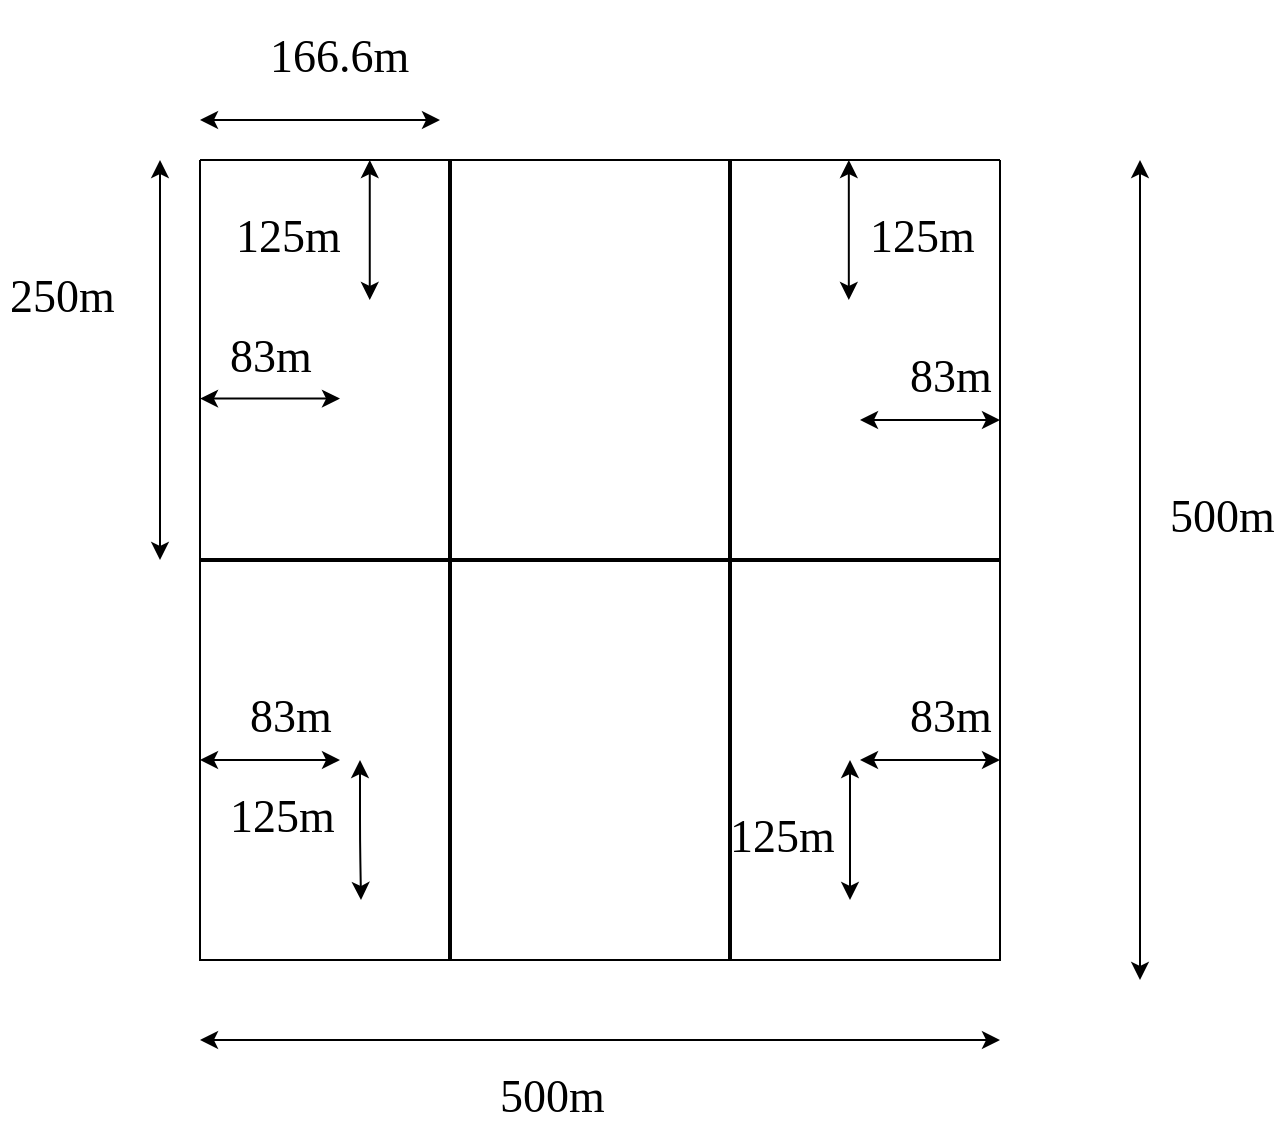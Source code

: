 <mxfile version="14.9.5" type="google"><diagram id="vVw_nGJKBm_gj_gYvzhY" name="Page-1"><mxGraphModel dx="942" dy="525" grid="1" gridSize="10" guides="1" tooltips="1" connect="1" arrows="1" fold="1" page="1" pageScale="1" pageWidth="850" pageHeight="1100" math="0" shadow="0"><root><mxCell id="0"/><mxCell id="1" parent="0"/><mxCell id="7BaqlwnFvLuSgQej7CyU-2" value="" style="swimlane;startSize=0;" vertex="1" parent="1"><mxGeometry x="260" y="120" width="400" height="400" as="geometry"/></mxCell><mxCell id="7BaqlwnFvLuSgQej7CyU-3" value="" style="shape=image;html=1;verticalAlign=top;verticalLabelPosition=bottom;labelBackgroundColor=#ffffff;imageAspect=0;aspect=fixed;image=https://cdn1.iconfinder.com/data/icons/line-free/24/Wireless_antenna-128.png" vertex="1" parent="7BaqlwnFvLuSgQej7CyU-2"><mxGeometry x="60" y="70" width="50" height="50" as="geometry"/></mxCell><mxCell id="7BaqlwnFvLuSgQej7CyU-6" value="" style="shape=image;html=1;verticalAlign=top;verticalLabelPosition=bottom;labelBackgroundColor=#ffffff;imageAspect=0;aspect=fixed;image=https://cdn1.iconfinder.com/data/icons/line-free/24/Wireless_antenna-128.png" vertex="1" parent="7BaqlwnFvLuSgQej7CyU-2"><mxGeometry x="175" y="70" width="50" height="50" as="geometry"/></mxCell><mxCell id="7BaqlwnFvLuSgQej7CyU-7" value="" style="shape=image;html=1;verticalAlign=top;verticalLabelPosition=bottom;labelBackgroundColor=#ffffff;imageAspect=0;aspect=fixed;image=https://cdn1.iconfinder.com/data/icons/line-free/24/Wireless_antenna-128.png" vertex="1" parent="7BaqlwnFvLuSgQej7CyU-2"><mxGeometry x="300" y="70" width="50" height="50" as="geometry"/></mxCell><mxCell id="7BaqlwnFvLuSgQej7CyU-8" value="" style="shape=image;html=1;verticalAlign=top;verticalLabelPosition=bottom;labelBackgroundColor=#ffffff;imageAspect=0;aspect=fixed;image=https://cdn1.iconfinder.com/data/icons/line-free/24/Wireless_antenna-128.png" vertex="1" parent="7BaqlwnFvLuSgQej7CyU-2"><mxGeometry x="60" y="240" width="50" height="50" as="geometry"/></mxCell><mxCell id="7BaqlwnFvLuSgQej7CyU-9" value="" style="shape=image;html=1;verticalAlign=top;verticalLabelPosition=bottom;labelBackgroundColor=#ffffff;imageAspect=0;aspect=fixed;image=https://cdn1.iconfinder.com/data/icons/line-free/24/Wireless_antenna-128.png" vertex="1" parent="7BaqlwnFvLuSgQej7CyU-2"><mxGeometry x="175" y="240" width="50" height="50" as="geometry"/></mxCell><mxCell id="7BaqlwnFvLuSgQej7CyU-10" value="" style="shape=image;html=1;verticalAlign=top;verticalLabelPosition=bottom;labelBackgroundColor=#ffffff;imageAspect=0;aspect=fixed;image=https://cdn1.iconfinder.com/data/icons/line-free/24/Wireless_antenna-128.png" vertex="1" parent="7BaqlwnFvLuSgQej7CyU-2"><mxGeometry x="302.5" y="240" width="50" height="50" as="geometry"/></mxCell><mxCell id="7BaqlwnFvLuSgQej7CyU-17" value="&lt;h1 style=&quot;font-size: 23px&quot;&gt;&lt;span style=&quot;font-weight: normal ; font-size: 23px&quot;&gt;83m&lt;/span&gt;&lt;/h1&gt;" style="text;html=1;strokeColor=none;fillColor=none;spacing=5;spacingTop=-20;whiteSpace=wrap;overflow=hidden;rounded=0;fontFamily=times new roman;fontSize=23;" vertex="1" parent="7BaqlwnFvLuSgQej7CyU-2"><mxGeometry x="10" y="80" width="50" height="30" as="geometry"/></mxCell><mxCell id="7BaqlwnFvLuSgQej7CyU-21" value="&lt;h1 style=&quot;font-size: 23px&quot;&gt;&lt;span style=&quot;font-weight: normal ; font-size: 23px&quot;&gt;83m&lt;/span&gt;&lt;/h1&gt;" style="text;html=1;strokeColor=none;fillColor=none;spacing=5;spacingTop=-20;whiteSpace=wrap;overflow=hidden;rounded=0;fontFamily=times new roman;fontSize=23;" vertex="1" parent="7BaqlwnFvLuSgQej7CyU-2"><mxGeometry x="350" y="90" width="50" height="30" as="geometry"/></mxCell><mxCell id="7BaqlwnFvLuSgQej7CyU-25" value="" style="endArrow=classic;startArrow=classic;html=1;" edge="1" parent="7BaqlwnFvLuSgQej7CyU-2"><mxGeometry width="50" height="50" relative="1" as="geometry"><mxPoint x="80.5" y="370" as="sourcePoint"/><mxPoint x="80" y="300" as="targetPoint"/><Array as="points"><mxPoint x="80" y="340"/></Array></mxGeometry></mxCell><mxCell id="7BaqlwnFvLuSgQej7CyU-27" value="&lt;h1 style=&quot;font-size: 23px&quot;&gt;&lt;span style=&quot;font-weight: normal ; font-size: 23px&quot;&gt;125m&lt;/span&gt;&lt;/h1&gt;" style="text;html=1;strokeColor=none;fillColor=none;spacing=5;spacingTop=-20;whiteSpace=wrap;overflow=hidden;rounded=0;fontFamily=times new roman;fontSize=23;" vertex="1" parent="7BaqlwnFvLuSgQej7CyU-2"><mxGeometry x="10" y="310" width="80" height="30" as="geometry"/></mxCell><mxCell id="7BaqlwnFvLuSgQej7CyU-31" value="" style="line;strokeWidth=2;html=1;fontFamily=times new roman;fontSize=23;" vertex="1" parent="7BaqlwnFvLuSgQej7CyU-2"><mxGeometry y="195" width="400" height="10" as="geometry"/></mxCell><mxCell id="7BaqlwnFvLuSgQej7CyU-33" value="" style="line;strokeWidth=2;html=1;fontFamily=times new roman;fontSize=23;direction=south;" vertex="1" parent="7BaqlwnFvLuSgQej7CyU-2"><mxGeometry x="120" width="10" height="400" as="geometry"/></mxCell><mxCell id="7BaqlwnFvLuSgQej7CyU-12" value="" style="endArrow=classic;startArrow=classic;html=1;" edge="1" parent="7BaqlwnFvLuSgQej7CyU-2"><mxGeometry width="50" height="50" relative="1" as="geometry"><mxPoint y="119.31" as="sourcePoint"/><mxPoint x="70" y="119.31" as="targetPoint"/></mxGeometry></mxCell><mxCell id="7BaqlwnFvLuSgQej7CyU-35" value="&lt;h1 style=&quot;font-size: 23px&quot;&gt;&lt;span style=&quot;font-weight: normal ; font-size: 23px&quot;&gt;125m&lt;/span&gt;&lt;/h1&gt;" style="text;html=1;strokeColor=none;fillColor=none;spacing=5;spacingTop=-20;whiteSpace=wrap;overflow=hidden;rounded=0;fontFamily=times new roman;fontSize=23;" vertex="1" parent="7BaqlwnFvLuSgQej7CyU-2"><mxGeometry x="330" y="20" width="75" height="30" as="geometry"/></mxCell><mxCell id="7BaqlwnFvLuSgQej7CyU-36" value="" style="endArrow=classic;startArrow=classic;html=1;" edge="1" parent="7BaqlwnFvLuSgQej7CyU-2"><mxGeometry width="50" height="50" relative="1" as="geometry"><mxPoint x="324.41" y="70" as="sourcePoint"/><mxPoint x="324.41" as="targetPoint"/><Array as="points"><mxPoint x="324.41" y="40"/></Array></mxGeometry></mxCell><mxCell id="7BaqlwnFvLuSgQej7CyU-37" value="&lt;h1 style=&quot;font-size: 23px&quot;&gt;&lt;span style=&quot;font-weight: normal ; font-size: 23px&quot;&gt;125m&lt;/span&gt;&lt;/h1&gt;" style="text;html=1;strokeColor=none;fillColor=none;spacing=5;spacingTop=-20;whiteSpace=wrap;overflow=hidden;rounded=0;fontFamily=times new roman;fontSize=23;" vertex="1" parent="7BaqlwnFvLuSgQej7CyU-2"><mxGeometry x="260" y="320" width="70" height="30" as="geometry"/></mxCell><mxCell id="7BaqlwnFvLuSgQej7CyU-38" value="" style="endArrow=classic;startArrow=classic;html=1;" edge="1" parent="7BaqlwnFvLuSgQej7CyU-2"><mxGeometry width="50" height="50" relative="1" as="geometry"><mxPoint x="325" y="370" as="sourcePoint"/><mxPoint x="325" y="300" as="targetPoint"/><Array as="points"><mxPoint x="325" y="340"/></Array></mxGeometry></mxCell><mxCell id="7BaqlwnFvLuSgQej7CyU-39" value="&lt;h1 style=&quot;font-size: 23px&quot;&gt;&lt;span style=&quot;font-weight: normal ; font-size: 23px&quot;&gt;83m&lt;/span&gt;&lt;/h1&gt;" style="text;html=1;strokeColor=none;fillColor=none;spacing=5;spacingTop=-20;whiteSpace=wrap;overflow=hidden;rounded=0;fontFamily=times new roman;fontSize=23;" vertex="1" parent="7BaqlwnFvLuSgQej7CyU-2"><mxGeometry x="350" y="260" width="50" height="30" as="geometry"/></mxCell><mxCell id="7BaqlwnFvLuSgQej7CyU-40" value="" style="endArrow=classic;startArrow=classic;html=1;" edge="1" parent="7BaqlwnFvLuSgQej7CyU-2"><mxGeometry width="50" height="50" relative="1" as="geometry"><mxPoint x="330" y="300" as="sourcePoint"/><mxPoint x="400" y="300" as="targetPoint"/><Array as="points"><mxPoint x="360" y="300"/></Array></mxGeometry></mxCell><mxCell id="7BaqlwnFvLuSgQej7CyU-41" value="&lt;h1 style=&quot;font-size: 23px&quot;&gt;&lt;span style=&quot;font-weight: normal ; font-size: 23px&quot;&gt;83m&lt;/span&gt;&lt;/h1&gt;" style="text;html=1;strokeColor=none;fillColor=none;spacing=5;spacingTop=-20;whiteSpace=wrap;overflow=hidden;rounded=0;fontFamily=times new roman;fontSize=23;" vertex="1" parent="7BaqlwnFvLuSgQej7CyU-2"><mxGeometry x="20" y="260" width="50" height="30" as="geometry"/></mxCell><mxCell id="7BaqlwnFvLuSgQej7CyU-42" value="" style="endArrow=classic;startArrow=classic;html=1;" edge="1" parent="7BaqlwnFvLuSgQej7CyU-2"><mxGeometry width="50" height="50" relative="1" as="geometry"><mxPoint y="300" as="sourcePoint"/><mxPoint x="70" y="300" as="targetPoint"/><Array as="points"><mxPoint x="30" y="300"/></Array></mxGeometry></mxCell><mxCell id="7BaqlwnFvLuSgQej7CyU-29" value="&lt;h1 style=&quot;font-size: 23px&quot;&gt;&lt;span style=&quot;font-weight: normal ; font-size: 23px&quot;&gt;125m&lt;/span&gt;&lt;/h1&gt;" style="text;html=1;strokeColor=none;fillColor=none;spacing=5;spacingTop=-20;whiteSpace=wrap;overflow=hidden;rounded=0;fontFamily=times new roman;fontSize=23;" vertex="1" parent="7BaqlwnFvLuSgQej7CyU-2"><mxGeometry x="12.5" y="20" width="75" height="30" as="geometry"/></mxCell><mxCell id="7BaqlwnFvLuSgQej7CyU-26" value="" style="endArrow=classic;startArrow=classic;html=1;" edge="1" parent="7BaqlwnFvLuSgQej7CyU-2"><mxGeometry width="50" height="50" relative="1" as="geometry"><mxPoint x="84.88" y="70" as="sourcePoint"/><mxPoint x="84.88" as="targetPoint"/><Array as="points"><mxPoint x="84.88" y="40"/></Array></mxGeometry></mxCell><mxCell id="7BaqlwnFvLuSgQej7CyU-15" value="" style="endArrow=classic;startArrow=classic;html=1;" edge="1" parent="1"><mxGeometry width="50" height="50" relative="1" as="geometry"><mxPoint x="590" y="250" as="sourcePoint"/><mxPoint x="660" y="250" as="targetPoint"/><Array as="points"><mxPoint x="620" y="250"/></Array></mxGeometry></mxCell><mxCell id="7BaqlwnFvLuSgQej7CyU-24" value="" style="endArrow=classic;startArrow=classic;html=1;" edge="1" parent="1"><mxGeometry width="50" height="50" relative="1" as="geometry"><mxPoint x="240" y="320" as="sourcePoint"/><mxPoint x="240" y="120" as="targetPoint"/><Array as="points"><mxPoint x="240" y="160"/></Array></mxGeometry></mxCell><mxCell id="7BaqlwnFvLuSgQej7CyU-34" value="" style="line;strokeWidth=2;html=1;fontFamily=times new roman;fontSize=23;direction=south;" vertex="1" parent="1"><mxGeometry x="520" y="120" width="10" height="400" as="geometry"/></mxCell><mxCell id="7BaqlwnFvLuSgQej7CyU-43" value="&lt;h1 style=&quot;font-size: 23px&quot;&gt;&lt;span style=&quot;font-weight: normal ; font-size: 23px&quot;&gt;250m&lt;/span&gt;&lt;/h1&gt;" style="text;html=1;strokeColor=none;fillColor=none;spacing=5;spacingTop=-20;whiteSpace=wrap;overflow=hidden;rounded=0;fontFamily=times new roman;fontSize=23;" vertex="1" parent="1"><mxGeometry x="160" y="170" width="60" height="30" as="geometry"/></mxCell><mxCell id="7BaqlwnFvLuSgQej7CyU-45" value="&lt;h1 style=&quot;font-size: 23px&quot;&gt;&lt;span style=&quot;font-weight: normal ; font-size: 23px&quot;&gt;166.6m&lt;/span&gt;&lt;/h1&gt;" style="text;html=1;strokeColor=none;fillColor=none;spacing=5;spacingTop=-20;whiteSpace=wrap;overflow=hidden;rounded=0;fontFamily=times new roman;fontSize=23;" vertex="1" parent="1"><mxGeometry x="290" y="50" width="90" height="30" as="geometry"/></mxCell><mxCell id="7BaqlwnFvLuSgQej7CyU-46" value="" style="endArrow=classic;startArrow=classic;html=1;" edge="1" parent="1"><mxGeometry width="50" height="50" relative="1" as="geometry"><mxPoint x="260" y="100" as="sourcePoint"/><mxPoint x="380" y="100" as="targetPoint"/><Array as="points"><mxPoint x="310" y="100"/></Array></mxGeometry></mxCell><mxCell id="7BaqlwnFvLuSgQej7CyU-47" value="" style="endArrow=classic;startArrow=classic;html=1;" edge="1" parent="1"><mxGeometry width="50" height="50" relative="1" as="geometry"><mxPoint x="730" y="530" as="sourcePoint"/><mxPoint x="730" y="120" as="targetPoint"/><Array as="points"><mxPoint x="730" y="160"/></Array></mxGeometry></mxCell><mxCell id="7BaqlwnFvLuSgQej7CyU-48" value="&lt;h1 style=&quot;font-size: 23px&quot;&gt;&lt;span style=&quot;font-weight: normal ; font-size: 23px&quot;&gt;500m&lt;/span&gt;&lt;/h1&gt;" style="text;html=1;strokeColor=none;fillColor=none;spacing=5;spacingTop=-20;whiteSpace=wrap;overflow=hidden;rounded=0;fontFamily=times new roman;fontSize=23;" vertex="1" parent="1"><mxGeometry x="740" y="280" width="60" height="30" as="geometry"/></mxCell><mxCell id="7BaqlwnFvLuSgQej7CyU-50" value="" style="endArrow=classic;startArrow=classic;html=1;" edge="1" parent="1"><mxGeometry width="50" height="50" relative="1" as="geometry"><mxPoint x="260" y="560" as="sourcePoint"/><mxPoint x="660" y="560" as="targetPoint"/><Array as="points"><mxPoint x="310" y="560"/></Array></mxGeometry></mxCell><mxCell id="7BaqlwnFvLuSgQej7CyU-51" value="&lt;h1 style=&quot;font-size: 23px&quot;&gt;&lt;span style=&quot;font-weight: normal ; font-size: 23px&quot;&gt;500m&lt;/span&gt;&lt;/h1&gt;" style="text;html=1;strokeColor=none;fillColor=none;spacing=5;spacingTop=-20;whiteSpace=wrap;overflow=hidden;rounded=0;fontFamily=times new roman;fontSize=23;" vertex="1" parent="1"><mxGeometry x="405" y="570" width="60" height="30" as="geometry"/></mxCell></root></mxGraphModel></diagram></mxfile>
